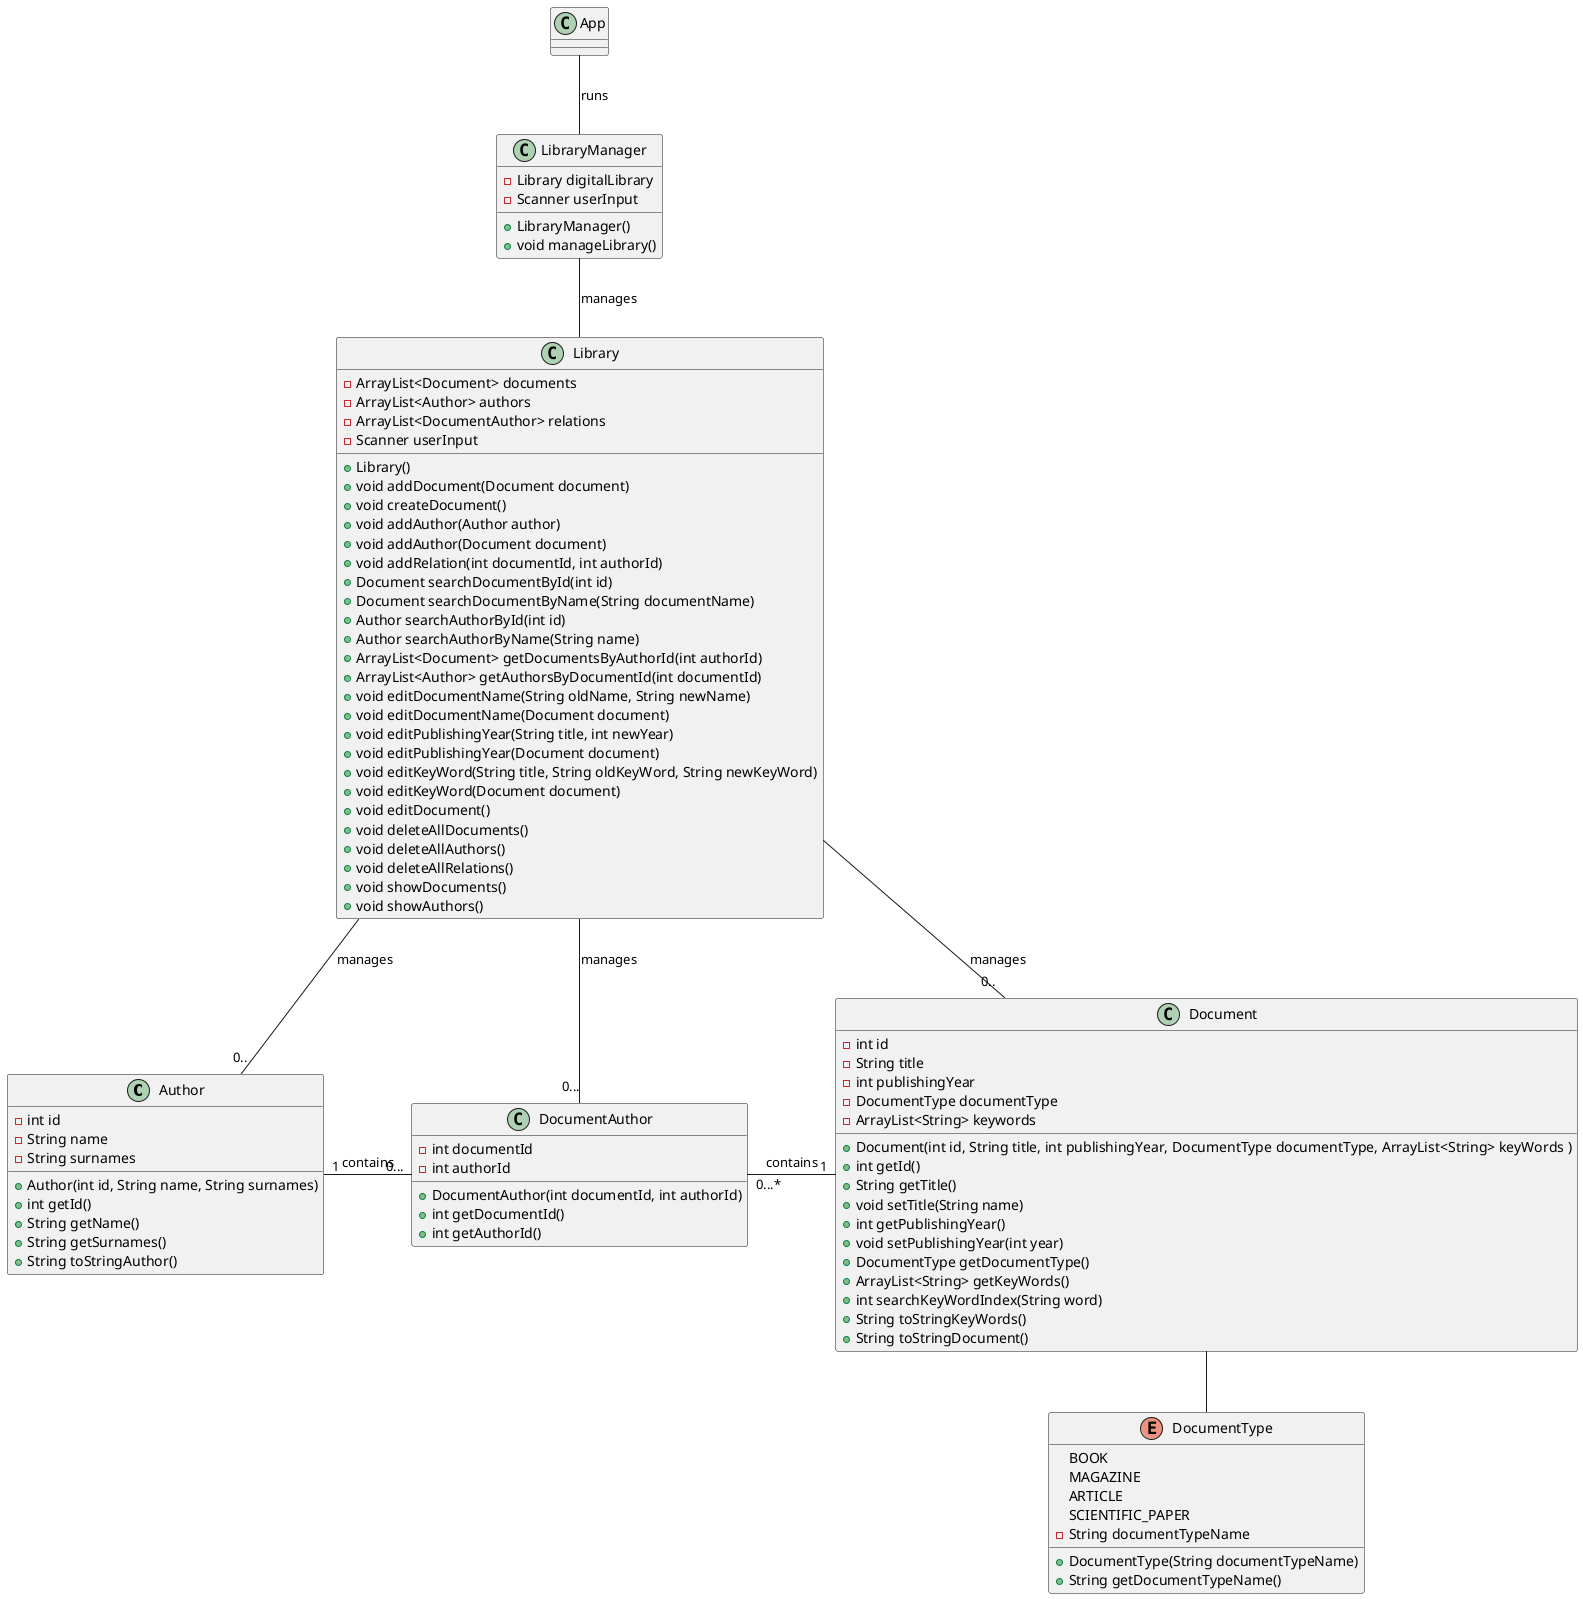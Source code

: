 @startuml
class Author {
    - int id 
    - String name 
    - String surnames
    + Author(int id, String name, String surnames)
    + int getId()
    + String getName()
    + String getSurnames()
    + String toStringAuthor()
}

class Document {
    - int id
    - String title
    - int publishingYear
    - DocumentType documentType
    - ArrayList<String> keywords
    + Document(int id, String title, int publishingYear, DocumentType documentType, ArrayList<String> keyWords )
    + int getId()
    + String getTitle()
    + void setTitle(String name)
    + int getPublishingYear()
    + void setPublishingYear(int year)
    + DocumentType getDocumentType()
    + ArrayList<String> getKeyWords()
    + int searchKeyWordIndex(String word)
    + String toStringKeyWords()
    + String toStringDocument()
}

class DocumentAuthor {
    - int documentId
    - int authorId
    + DocumentAuthor(int documentId, int authorId)
    + int getDocumentId()
    + int getAuthorId()

}

enum DocumentType {
    BOOK 
    MAGAZINE 
    ARTICLE 
    SCIENTIFIC_PAPER
    - String documentTypeName
    + DocumentType(String documentTypeName)
    + String getDocumentTypeName()
}

class Library {
    - ArrayList<Document> documents
    - ArrayList<Author> authors
    - ArrayList<DocumentAuthor> relations
    - Scanner userInput
    + Library()
    + void addDocument(Document document)
    + void createDocument()
    + void addAuthor(Author author)
    + void addAuthor(Document document)
    + void addRelation(int documentId, int authorId)
    + Document searchDocumentById(int id)
    + Document searchDocumentByName(String documentName)
    + Author searchAuthorById(int id)
    + Author searchAuthorByName(String name)
    + ArrayList<Document> getDocumentsByAuthorId(int authorId)
    + ArrayList<Author> getAuthorsByDocumentId(int documentId)
    + void editDocumentName(String oldName, String newName)
    + void editDocumentName(Document document)
    + void editPublishingYear(String title, int newYear)
    + void editPublishingYear(Document document)
    + void editKeyWord(String title, String oldKeyWord, String newKeyWord)
    + void editKeyWord(Document document)
    + void editDocument()
    + void deleteAllDocuments()
    + void deleteAllAuthors()
    + void deleteAllRelations()
    + void showDocuments()
    + void showAuthors()
}

class LibraryManager {
    - Library digitalLibrary
    - Scanner userInput
    + LibraryManager()
    + void manageLibrary()
}

class App {
    
}

Document "1" -l- "0...*" DocumentAuthor : contains
Document -- DocumentType
Author "1" --r-- "0..." DocumentAuthor : contains
Library -- "0.." Document : manages
Library -- "0.." Author : manages
Library -- "0..." DocumentAuthor : manages
LibraryManager -- Library : manages
App -- LibraryManager : runs


@enduml
